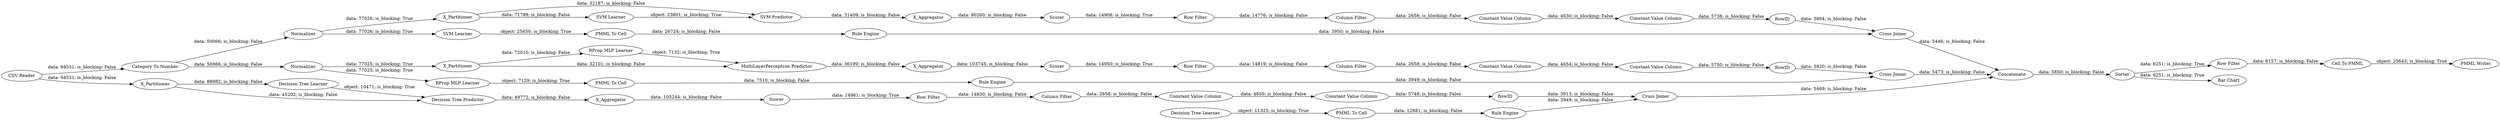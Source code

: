 digraph {
	"3171493739331585661_28" [label="PMML To Cell"]
	"-4592273235716943721_39" [label="Cross Joiner"]
	"828640570819520423_290" [label="Constant Value Column"]
	"3171493739331585661_33" [label="Decision Tree Learner"]
	"5346760529257019794_60" [label=Concatenate]
	"828640570819520423_293" [label=RowID]
	"-4592273235716943721_32" [label="SVM Predictor"]
	"-3090101441587992382_22" [label="PMML To Cell"]
	"-1673300974562716790_35" [label="Rule Engine"]
	"-1673300974562716790_33" [label="SVM Learner"]
	"5346760529257019794_54" [label="Cell To PMML"]
	"828640570819520423_294" [label="Column Filter"]
	"5862833054136255478_40" [label=Scorer]
	"-4592273235716943721_2" [label=X_Partitioner]
	"559092793696995396_2" [label=X_Partitioner]
	"5862833054136255478_39" [label=Normalizer]
	"5346760529257019794_62" [label="CSV Reader"]
	"-4592273235716943721_7" [label=X_Aggregator]
	"-1210553390405418723_9" [label="Row Filter"]
	"5346760529257019794_61" [label="PMML Writer"]
	"-3090101441587992382_34" [label="Rule Engine"]
	"828640570819520423_292" [label="Constant Value Column"]
	"-1210553390405418723_292" [label="Constant Value Column"]
	"416399828651696490_294" [label="Column Filter"]
	"559092793696995396_32" [label="Decision Tree Predictor"]
	"-4592273235716943721_31" [label="SVM Learner"]
	"5346760529257019794_53" [label="Row Filter"]
	"559092793696995396_7" [label=X_Aggregator]
	"5862833054136255478_31" [label="RProp MLP Learner"]
	"-4592273235716943721_40" [label=Normalizer]
	"-3090101441587992382_35" [label="RProp MLP Learner"]
	"5862833054136255478_2" [label=X_Partitioner]
	"5346760529257019794_58" [label="Category To Number"]
	"-1210553390405418723_294" [label="Column Filter"]
	"559092793696995396_38" [label="Cross Joiner"]
	"5346760529257019794_52" [label=Sorter]
	"5346760529257019794_59" [label="Bar Chart"]
	"416399828651696490_292" [label="Constant Value Column"]
	"559092793696995396_31" [label="Decision Tree Learner"]
	"-1210553390405418723_290" [label="Constant Value Column"]
	"5862833054136255478_7" [label=X_Aggregator]
	"828640570819520423_9" [label="Row Filter"]
	"416399828651696490_290" [label="Constant Value Column"]
	"5862833054136255478_38" [label="Cross Joiner"]
	"3171493739331585661_34" [label="Rule Engine"]
	"-4592273235716943721_41" [label=Scorer]
	"416399828651696490_293" [label=RowID]
	"5862833054136255478_32" [label="MultiLayerPerceptron Predictor"]
	"416399828651696490_9" [label="Row Filter"]
	"-1673300974562716790_34" [label="PMML To Cell"]
	"559092793696995396_39" [label=Scorer]
	"-1210553390405418723_293" [label=RowID]
	"559092793696995396_38" -> "5346760529257019794_60" [label="data: 5469; is_blocking: False"]
	"416399828651696490_293" -> "-4592273235716943721_39" [label="data: 3894; is_blocking: False"]
	"5346760529257019794_62" -> "559092793696995396_2" [label="data: 94531; is_blocking: False"]
	"5346760529257019794_53" -> "5346760529257019794_54" [label="data: 6157; is_blocking: False"]
	"-4592273235716943721_2" -> "-4592273235716943721_32" [label="data: 32187; is_blocking: False"]
	"3171493739331585661_28" -> "3171493739331585661_34" [label="data: 12881; is_blocking: False"]
	"5862833054136255478_32" -> "5862833054136255478_7" [label="data: 36199; is_blocking: False"]
	"5862833054136255478_39" -> "-3090101441587992382_35" [label="data: 77025; is_blocking: True"]
	"-4592273235716943721_2" -> "-4592273235716943721_31" [label="data: 71789; is_blocking: False"]
	"5862833054136255478_2" -> "5862833054136255478_32" [label="data: 32101; is_blocking: False"]
	"-4592273235716943721_7" -> "-4592273235716943721_41" [label="data: 80260; is_blocking: False"]
	"5346760529257019794_60" -> "5346760529257019794_52" [label="data: 5850; is_blocking: False"]
	"5862833054136255478_39" -> "5862833054136255478_2" [label="data: 77025; is_blocking: True"]
	"-1673300974562716790_33" -> "-1673300974562716790_34" [label="object: 25650; is_blocking: True"]
	"-1210553390405418723_293" -> "5862833054136255478_38" [label="data: 3920; is_blocking: False"]
	"416399828651696490_292" -> "416399828651696490_293" [label="data: 5738; is_blocking: False"]
	"559092793696995396_2" -> "559092793696995396_31" [label="data: 88982; is_blocking: False"]
	"559092793696995396_2" -> "559092793696995396_32" [label="data: 45202; is_blocking: False"]
	"828640570819520423_294" -> "828640570819520423_290" [label="data: 2658; is_blocking: False"]
	"5346760529257019794_54" -> "5346760529257019794_61" [label="object: 25643; is_blocking: True"]
	"-3090101441587992382_22" -> "-3090101441587992382_34" [label="data: 7510; is_blocking: False"]
	"5346760529257019794_62" -> "5346760529257019794_58" [label="data: 94531; is_blocking: False"]
	"5346760529257019794_52" -> "5346760529257019794_59" [label="data: 6251; is_blocking: True"]
	"3171493739331585661_34" -> "559092793696995396_38" [label="data: 3949; is_blocking: False"]
	"-3090101441587992382_35" -> "-3090101441587992382_22" [label="object: 7129; is_blocking: True"]
	"416399828651696490_294" -> "416399828651696490_290" [label="data: 2656; is_blocking: False"]
	"-1210553390405418723_294" -> "-1210553390405418723_290" [label="data: 2658; is_blocking: False"]
	"-4592273235716943721_40" -> "-4592273235716943721_2" [label="data: 77026; is_blocking: True"]
	"5862833054136255478_7" -> "5862833054136255478_40" [label="data: 103745; is_blocking: False"]
	"3171493739331585661_33" -> "3171493739331585661_28" [label="object: 11325; is_blocking: True"]
	"-1210553390405418723_9" -> "-1210553390405418723_294" [label="data: 14819; is_blocking: False"]
	"559092793696995396_39" -> "828640570819520423_9" [label="data: 14961; is_blocking: True"]
	"-4592273235716943721_41" -> "416399828651696490_9" [label="data: 14908; is_blocking: True"]
	"559092793696995396_31" -> "559092793696995396_32" [label="object: 10471; is_blocking: True"]
	"5346760529257019794_58" -> "5862833054136255478_39" [label="data: 50066; is_blocking: False"]
	"-1210553390405418723_290" -> "-1210553390405418723_292" [label="data: 4654; is_blocking: False"]
	"416399828651696490_9" -> "416399828651696490_294" [label="data: 14776; is_blocking: False"]
	"828640570819520423_290" -> "828640570819520423_292" [label="data: 4650; is_blocking: False"]
	"828640570819520423_293" -> "559092793696995396_38" [label="data: 3913; is_blocking: False"]
	"416399828651696490_290" -> "416399828651696490_292" [label="data: 4630; is_blocking: False"]
	"559092793696995396_32" -> "559092793696995396_7" [label="data: 49772; is_blocking: False"]
	"-1210553390405418723_292" -> "-1210553390405418723_293" [label="data: 5750; is_blocking: False"]
	"828640570819520423_292" -> "828640570819520423_293" [label="data: 5748; is_blocking: False"]
	"5862833054136255478_2" -> "5862833054136255478_31" [label="data: 72010; is_blocking: False"]
	"5862833054136255478_40" -> "-1210553390405418723_9" [label="data: 14950; is_blocking: True"]
	"-1673300974562716790_34" -> "-1673300974562716790_35" [label="data: 26724; is_blocking: False"]
	"5346760529257019794_52" -> "5346760529257019794_53" [label="data: 6251; is_blocking: True"]
	"-4592273235716943721_40" -> "-1673300974562716790_33" [label="data: 77026; is_blocking: True"]
	"-3090101441587992382_34" -> "5862833054136255478_38" [label="data: 3949; is_blocking: False"]
	"-1673300974562716790_35" -> "-4592273235716943721_39" [label="data: 3950; is_blocking: False"]
	"559092793696995396_7" -> "559092793696995396_39" [label="data: 105244; is_blocking: False"]
	"5346760529257019794_58" -> "-4592273235716943721_40" [label="data: 50066; is_blocking: False"]
	"-4592273235716943721_32" -> "-4592273235716943721_7" [label="data: 31409; is_blocking: False"]
	"-4592273235716943721_31" -> "-4592273235716943721_32" [label="object: 23801; is_blocking: True"]
	"5862833054136255478_31" -> "5862833054136255478_32" [label="object: 7132; is_blocking: True"]
	"5862833054136255478_38" -> "5346760529257019794_60" [label="data: 5473; is_blocking: False"]
	"828640570819520423_9" -> "828640570819520423_294" [label="data: 14830; is_blocking: False"]
	"-4592273235716943721_39" -> "5346760529257019794_60" [label="data: 5446; is_blocking: False"]
	rankdir=LR
}
